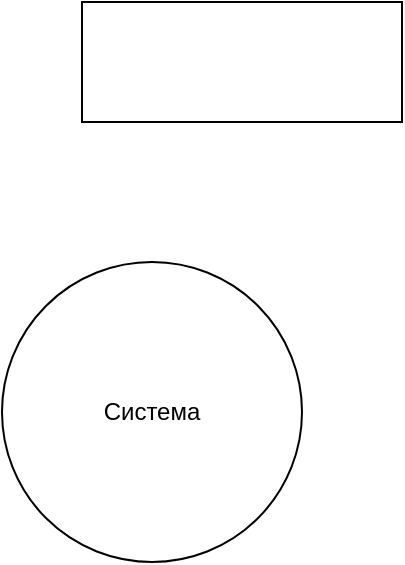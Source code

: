 <mxfile version="21.0.10" type="github">
  <diagram name="Страница 1" id="aJdUSx-QS-0cPneFwsWe">
    <mxGraphModel dx="954" dy="623" grid="1" gridSize="10" guides="1" tooltips="1" connect="1" arrows="1" fold="1" page="1" pageScale="1" pageWidth="1169" pageHeight="827" math="0" shadow="0">
      <root>
        <mxCell id="0" />
        <mxCell id="1" parent="0" />
        <mxCell id="NcMo99bP7BFtLYDiCOAP-1" value="Система" style="ellipse;whiteSpace=wrap;html=1;" vertex="1" parent="1">
          <mxGeometry x="440" y="250" width="150" height="150" as="geometry" />
        </mxCell>
        <mxCell id="NcMo99bP7BFtLYDiCOAP-2" value="" style="rounded=0;whiteSpace=wrap;html=1;" vertex="1" parent="1">
          <mxGeometry x="480" y="120" width="160" height="60" as="geometry" />
        </mxCell>
      </root>
    </mxGraphModel>
  </diagram>
</mxfile>
